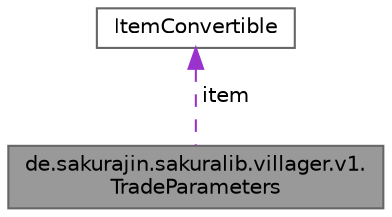 digraph "de.sakurajin.sakuralib.villager.v1.TradeParameters"
{
 // LATEX_PDF_SIZE
  bgcolor="transparent";
  edge [fontname=Helvetica,fontsize=10,labelfontname=Helvetica,labelfontsize=10];
  node [fontname=Helvetica,fontsize=10,shape=box,height=0.2,width=0.4];
  Node1 [label="de.sakurajin.sakuralib.villager.v1.\lTradeParameters",height=0.2,width=0.4,color="gray40", fillcolor="grey60", style="filled", fontcolor="black",tooltip="A class to represent the parameters for an individual trade."];
  Node2 -> Node1 [dir="back",color="darkorchid3",style="dashed",label=" item" ];
  Node2 [label="ItemConvertible",height=0.2,width=0.4,color="gray40", fillcolor="white", style="filled",tooltip=" "];
}
